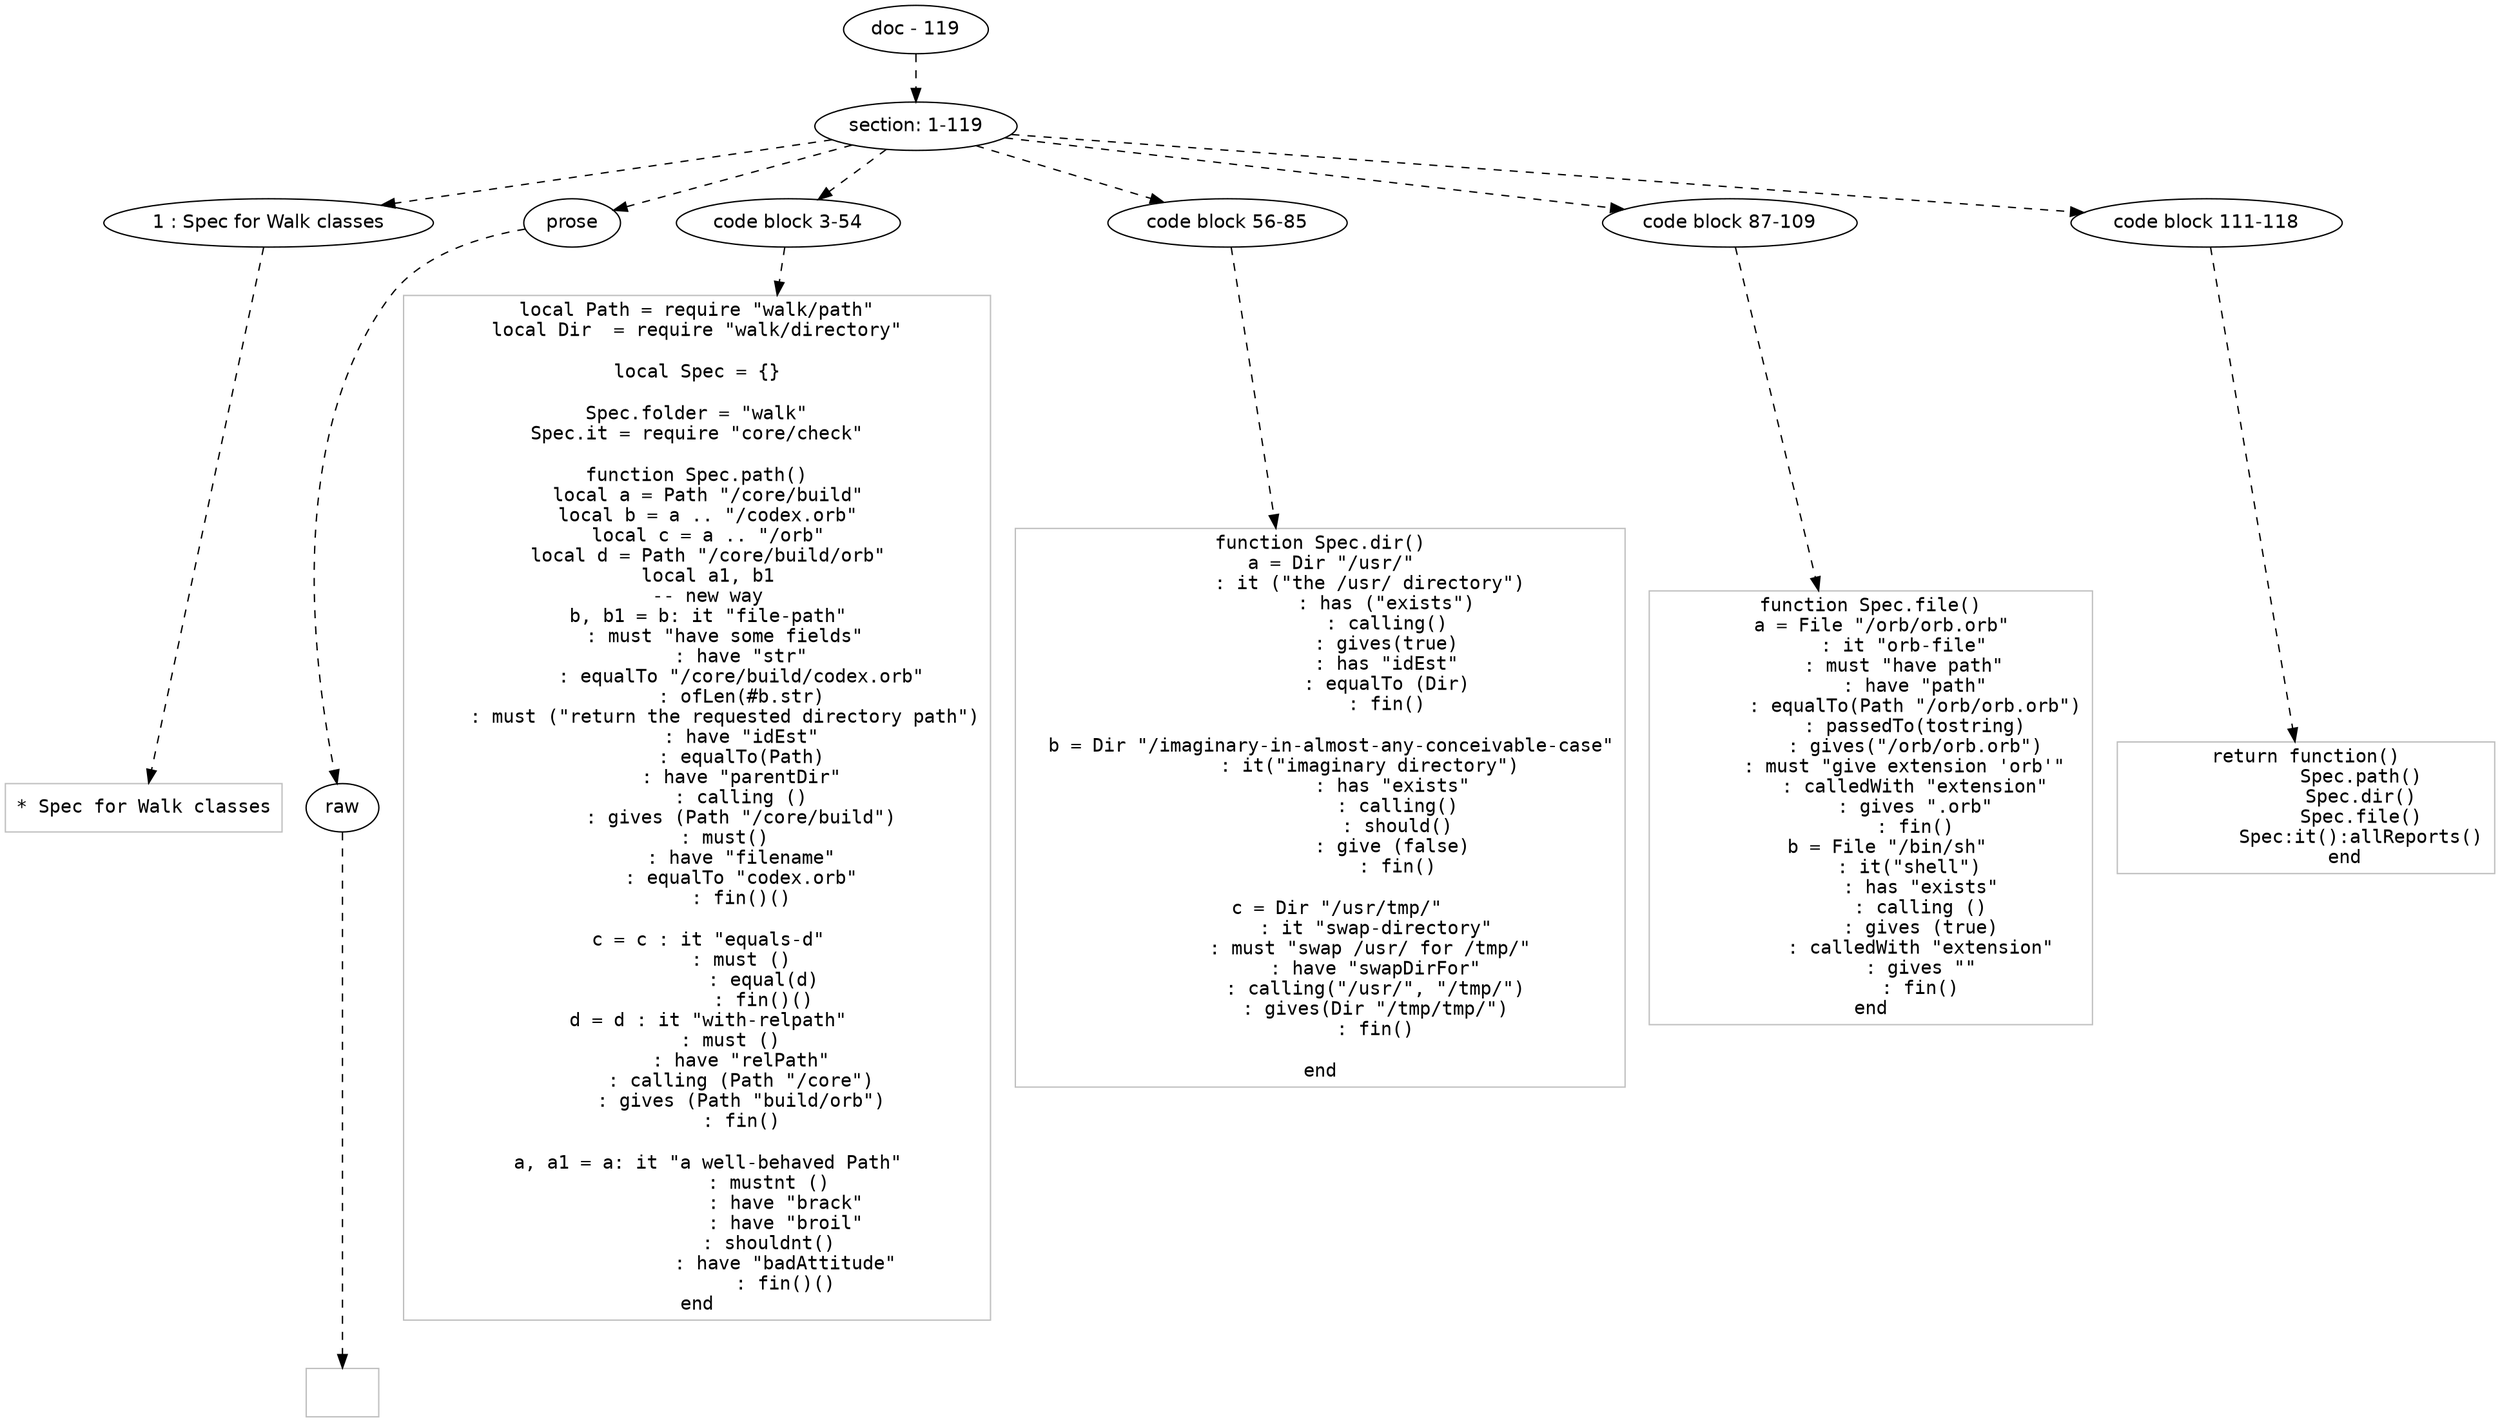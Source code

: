 digraph lpegNode {

node [fontname=Helvetica]
edge [style=dashed]

doc_0 [label="doc - 119"]


doc_0 -> { section_1}
{rank=same; section_1}

section_1 [label="section: 1-119"]


// END RANK doc_0

section_1 -> { header_2 prose_3 codeblock_4 codeblock_5 codeblock_6 codeblock_7}
{rank=same; header_2 prose_3 codeblock_4 codeblock_5 codeblock_6 codeblock_7}

header_2 [label="1 : Spec for Walk classes"]

prose_3 [label="prose"]

codeblock_4 [label="code block 3-54"]

codeblock_5 [label="code block 56-85"]

codeblock_6 [label="code block 87-109"]

codeblock_7 [label="code block 111-118"]


// END RANK section_1

header_2 -> leaf_8
leaf_8  [color=Gray,shape=rectangle,fontname=Inconsolata,label="* Spec for Walk classes"]
// END RANK header_2

prose_3 -> { raw_9}
{rank=same; raw_9}

raw_9 [label="raw"]


// END RANK prose_3

raw_9 -> leaf_10
leaf_10  [color=Gray,shape=rectangle,fontname=Inconsolata,label="
"]
// END RANK raw_9

codeblock_4 -> leaf_11
leaf_11  [color=Gray,shape=rectangle,fontname=Inconsolata,label="local Path = require \"walk/path\"
local Dir  = require \"walk/directory\"

local Spec = {}

Spec.folder = \"walk\"
Spec.it = require \"core/check\"

function Spec.path()
  local a = Path \"/core/build\"
  local b = a .. \"/codex.orb\"
  local c = a .. \"/orb\"
  local d = Path \"/core/build/orb\"
  local a1, b1
  -- new way
  b, b1 = b: it \"file-path\"
     : must \"have some fields\"
        : have \"str\"
        : equalTo \"/core/build/codex.orb\"
        : ofLen(#b.str)
     : must (\"return the requested directory path\")
        : have \"idEst\"
        : equalTo(Path)
        : have \"parentDir\"
        : calling ()
        : gives (Path \"/core/build\")
     : must()
        : have \"filename\"
        : equalTo \"codex.orb\"
        : fin()()

  c = c : it \"equals-d\"
        : must ()
            : equal(d)
            : fin()()
  d = d : it \"with-relpath\"
      : must ()
        : have \"relPath\"
        : calling (Path \"/core\")
        : gives (Path \"build/orb\")
        : fin()

  a, a1 = a: it \"a well-behaved Path\"
             : mustnt ()
                : have \"brack\"
                : have \"broil\"
             : shouldnt()
                : have \"badAttitude\"
                : fin()()
end"]
// END RANK codeblock_4

codeblock_5 -> leaf_12
leaf_12  [color=Gray,shape=rectangle,fontname=Inconsolata,label="function Spec.dir()
  a = Dir \"/usr/\"
         : it (\"the /usr/ directory\")
            : has (\"exists\")
            : calling()
            : gives(true)
            : has \"idEst\"
            : equalTo (Dir)
            : fin()

  b = Dir \"/imaginary-in-almost-any-conceivable-case\"
         : it(\"imaginary directory\")
             : has \"exists\"
              : calling()
              : should()
             : give (false)
              : fin()

   c = Dir \"/usr/tmp/\"
          : it \"swap-directory\"
         : must \"swap /usr/ for /tmp/\"
          : have \"swapDirFor\"
          : calling(\"/usr/\", \"/tmp/\")
          : gives(Dir \"/tmp/tmp/\")
          : fin()

end
"]
// END RANK codeblock_5

codeblock_6 -> leaf_13
leaf_13  [color=Gray,shape=rectangle,fontname=Inconsolata,label="function Spec.file()
  a = File \"/orb/orb.orb\"
      : it \"orb-file\"
      : must \"have path\"
        : have \"path\"
        : equalTo(Path \"/orb/orb.orb\")
        : passedTo(tostring)
        : gives(\"/orb/orb.orb\")
      : must \"give extension 'orb'\"
        : calledWith \"extension\"
        : gives \".orb\"
        : fin()
   b = File \"/bin/sh\"
       : it(\"shell\")
         : has \"exists\"
         : calling ()
         : gives (true)
         : calledWith \"extension\"
         : gives \"\"
         : fin()
end"]
// END RANK codeblock_6

codeblock_7 -> leaf_14
leaf_14  [color=Gray,shape=rectangle,fontname=Inconsolata,label="return function()
          Spec.path()
          Spec.dir()
          Spec.file()
          Spec:it():allReports()
       end"]
// END RANK codeblock_7


}

